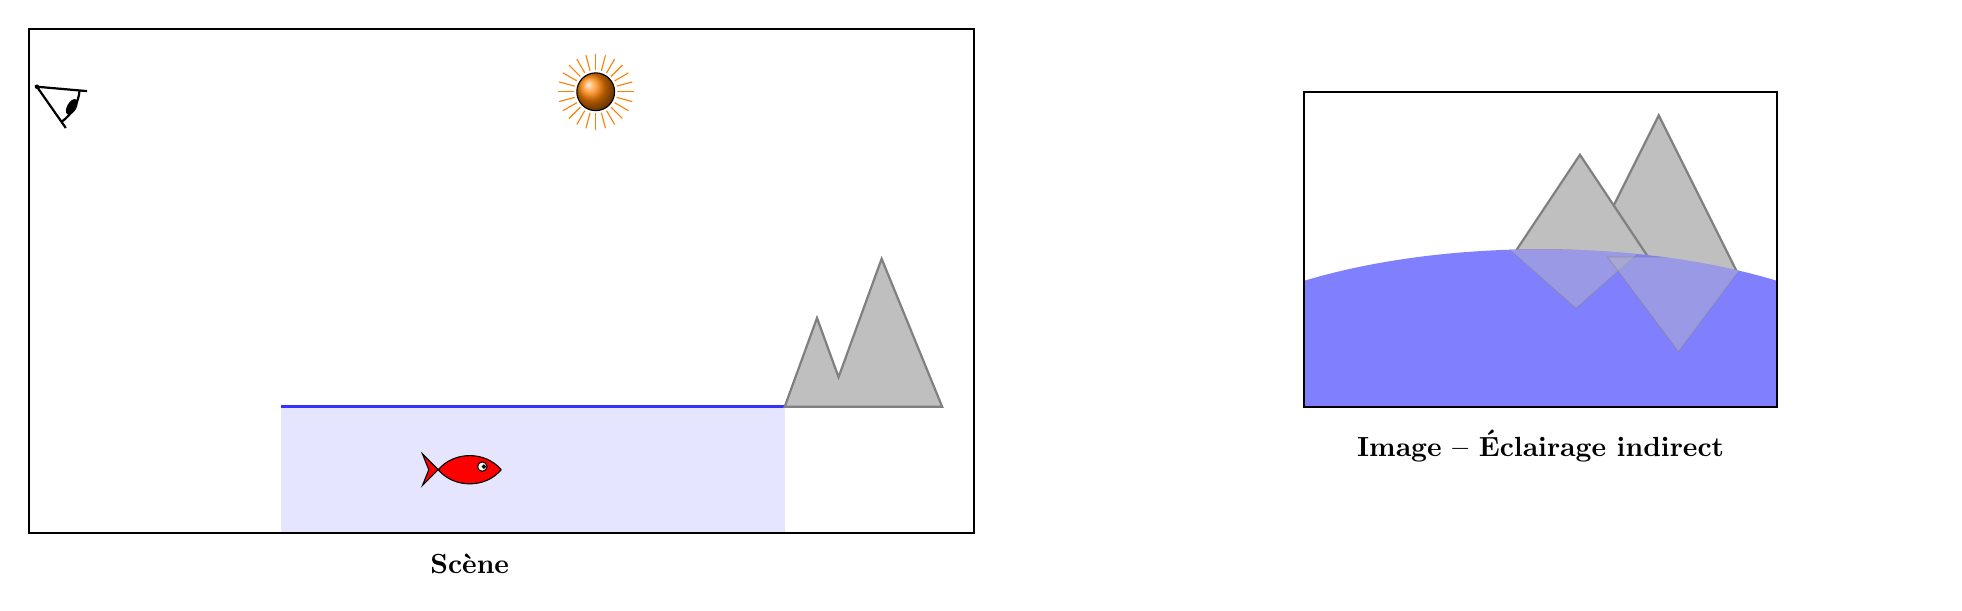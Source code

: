 ﻿\begin{tikzpicture}[scale=1]

% Scene 3D
\begin{scope}[scale=0.8]
% Oeil
% eye from Izaak Neutelings https://tikz.net/hyperbola/
\def\le{0.8}  % eye size eye
\def\ange{25} % eye opening angle
\def\lb{1.2}  % outgoing beam length
\def\ang{150} % outgoing beam scattering
\begin{scope}[shift={(-2,4)},scale=1,shift={(\ang:\lb+1.2*\le)},rotate=\ang+180]
  \draw[thick] (\ange:\le) -- (0,0) -- (-\ange:\le);
  \draw[thick] (\ange:0.85*\le) arc(\ange:-\ange:0.85*\le);
  %\draw[fill,brown] (0.75*\le,0) ellipse ({0.10*\le} and {0.21*\le});
  \draw[fill] (0.8*\le,0) ellipse ({0.08*\le} and {0.16*\le});
  \coordinate (O) at (0,0);
  \fill[black] (O) circle(1pt);
  %\node at (O)[below left]{$O$};
\end{scope}

% Lac
\fill[blue!10] (0,0) rectangle (8,-2);
\draw[very thick, blue!80] (0,0) -- (8,0);


% Poisson
% https://tex.stackexchange.com/questions/361547/how-to-draw-a-fish
\begin{scope}[shift={(4,-1.5)},scale=0.5,xscale=-1]
        %\draw[fill=blue] (.5,0) rectangle (4,2);
        \draw[fill=red] (1,1) to[bend left=50] (3,1) to[bend left=50] (1,1);
        \draw[fill=red] (3,1) -- (3.5,1.5) -- (3.3,1) -- (3.5,.5) -- cycle;
        \draw[fill=white] (1.6,1.1) circle (.15cm); 
        \draw[fill=blue] (1.55,1.1) circle (.05cm);  
\end{scope}

% Montagne
\begin{scope}[shift={(8,0)},scale=1]
\filldraw[thick,gray,fill=gray!50] (0,0) -- ++ (70:1.5) -- ++(-70:1) -- ++ (70:2) -- (2.5,0) -- cycle; 
\end{scope}

% Soleil
\begin{scope}[shift={(5,5)},scale=1.5]
    \coordinate (S) at (0,0);
    \foreach \a in {0,15,...,360}{
      \draw[orange] (\a:0.23) -- (\a:0.4);
    }
    \draw[ball color = orange] (0,0) circle (0.2cm);
\end{scope}

% Cadre
\draw[thick] (-4,-2) rectangle ++(15,8);
\node at (3,-2.5) {\bf Scène};
\end{scope}

%%%%%%%%%%%%%%%%%%%%%%%%%%%%%%%
% Ecran
\begin{scope}[xshift=13cm]

% Montagne
\begin{scope}[shift={(2.5,1.7)},scale=1]
\filldraw[thick,gray,fill=gray!50] (1,0) -- (2,2) -- (3,0) -- cycle; 
\filldraw[thick,gray,fill=gray!50] (0,0) -- (1,1.5) -- (2,0) -- cycle; 
\end{scope}

% Lac
\begin{scope}[]
\clip  (0,0) rectangle ++(6,4);
\fill[blue!50] (3,0) ellipse (5 and 2);
\end{scope}

% Reflet Montagne
\begin{scope}
\clip (3,0) ellipse (5 and 2);
   \begin{scope}[shift={(2.6,2)},xscale=0.85,yscale=-0.5]
   \filldraw[gray,fill=gray!50,opacity=0.4] (0,0) -- (1,1.5) -- (2,0) -- cycle; 
   \end{scope}
   \begin{scope}[shift={(2.95,1.9)},xscale=0.9,yscale=-0.6]
   \filldraw[gray,fill=gray!50,opacity=0.4] (1,0) -- (2,2) -- (3,0) -- cycle; 
   \end{scope}
\end{scope}


% Cadre
\draw[thick] (0,0) rectangle ++(6,4);
\node at (3,-0.5) {\bf Image -- Éclairage indirect};
\end{scope}

\end{tikzpicture}